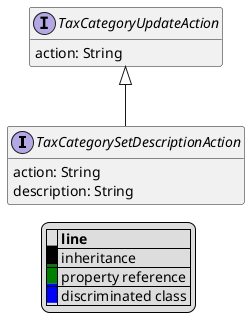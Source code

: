 @startuml

hide empty fields
hide empty methods
legend
|= |= line |
|<back:black>   </back>| inheritance |
|<back:green>   </back>| property reference |
|<back:blue>   </back>| discriminated class |
endlegend
interface TaxCategorySetDescriptionAction [[TaxCategorySetDescriptionAction.svg]] extends TaxCategoryUpdateAction {
    action: String
    description: String
}
interface TaxCategoryUpdateAction [[TaxCategoryUpdateAction.svg]]  {
    action: String
}





@enduml
